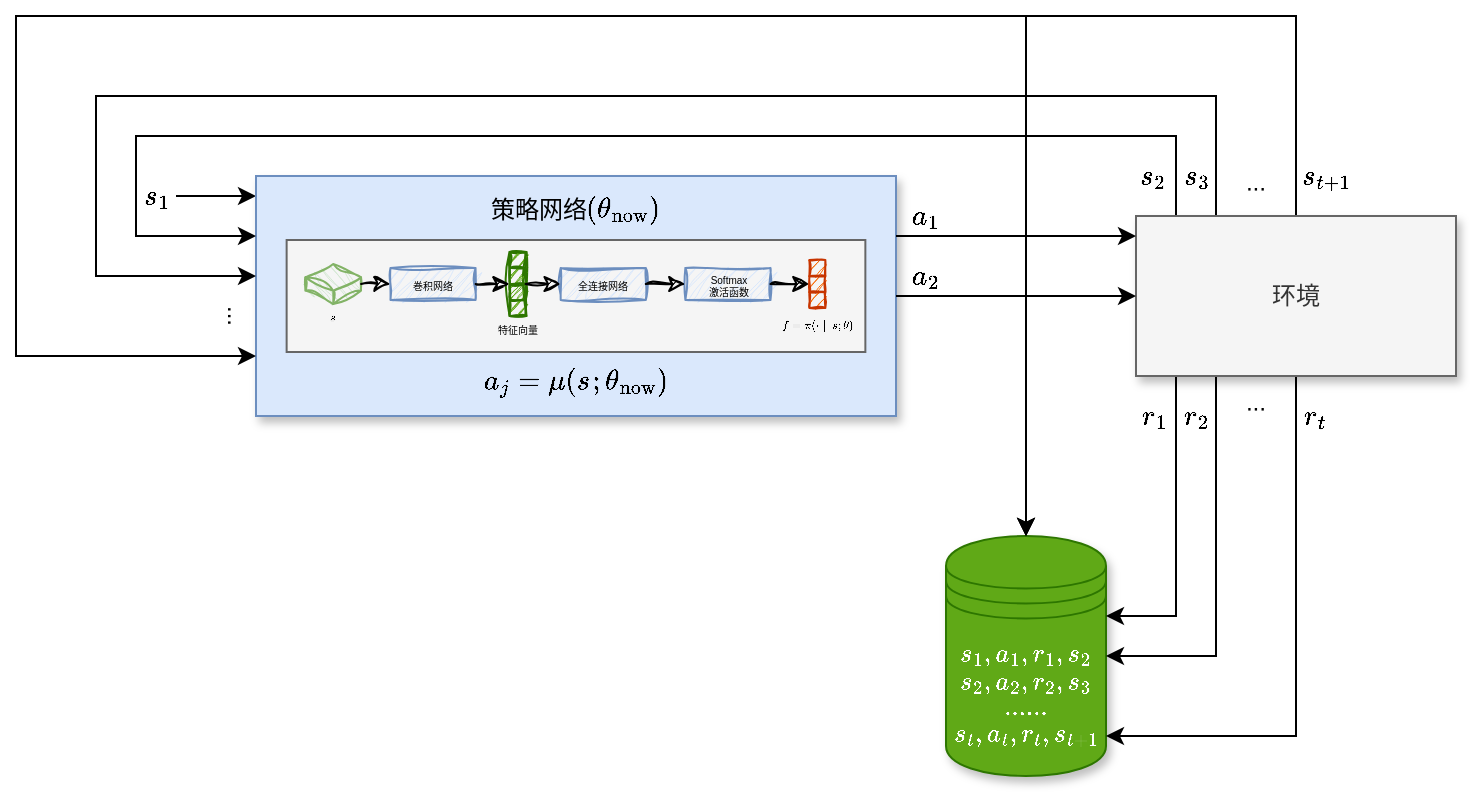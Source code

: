 <mxfile version="22.1.11" type="github" pages="2">
  <diagram name="第 1 页" id="D8CwGveDmH4_T83zukJF">
    <mxGraphModel dx="1163" dy="1472" grid="1" gridSize="10" guides="1" tooltips="1" connect="1" arrows="1" fold="1" page="1" pageScale="1" pageWidth="1169" pageHeight="827" math="1" shadow="0">
      <root>
        <mxCell id="0" />
        <mxCell id="1" parent="0" />
        <mxCell id="J2k-B5QdtApuFqRNuriJ-1" value="&lt;div style=&quot;font-size: 11px;&quot;&gt;&lt;font style=&quot;font-size: 11px;&quot;&gt;`s_1,a_1,r_1,s_{2}`&lt;/font&gt;&lt;/div&gt;&lt;div style=&quot;font-size: 11px;&quot;&gt;&lt;font style=&quot;font-size: 11px;&quot;&gt;`s_2,a_2,r_2,s_{3}`&lt;/font&gt;&lt;/div&gt;&lt;div style=&quot;font-size: 11px;&quot;&gt;&lt;font style=&quot;font-size: 11px;&quot;&gt;`......`&lt;br&gt;&lt;/font&gt;&lt;/div&gt;&lt;div style=&quot;font-size: 11px;&quot;&gt;&lt;font style=&quot;font-size: 11px;&quot;&gt;`s_t,a_t,r_t,s_{t+1}`&lt;/font&gt;&lt;/div&gt;" style="shape=datastore;whiteSpace=wrap;html=1;fillColor=#60a917;strokeColor=#2D7600;fontColor=#ffffff;shadow=1;" parent="1" vertex="1">
          <mxGeometry x="545" y="160" width="80" height="120" as="geometry" />
        </mxCell>
        <mxCell id="J2k-B5QdtApuFqRNuriJ-30" style="edgeStyle=orthogonalEdgeStyle;rounded=0;orthogonalLoop=1;jettySize=auto;html=1;" parent="1" source="J2k-B5QdtApuFqRNuriJ-2" target="J2k-B5QdtApuFqRNuriJ-4" edge="1">
          <mxGeometry relative="1" as="geometry">
            <Array as="points">
              <mxPoint x="190" y="-10" />
              <mxPoint x="190" y="-10" />
            </Array>
          </mxGeometry>
        </mxCell>
        <mxCell id="J2k-B5QdtApuFqRNuriJ-2" value="`s_1`" style="text;strokeColor=none;align=center;fillColor=none;html=1;verticalAlign=middle;whiteSpace=wrap;rounded=0;" parent="1" vertex="1">
          <mxGeometry x="140" y="-20" width="20" height="20" as="geometry" />
        </mxCell>
        <mxCell id="J2k-B5QdtApuFqRNuriJ-3" value="" style="group;fillColor=#d5e8d4;strokeColor=#82b366;" parent="1" vertex="1" connectable="0">
          <mxGeometry x="200" y="-20" width="320" height="120" as="geometry" />
        </mxCell>
        <mxCell id="J2k-B5QdtApuFqRNuriJ-4" value="&lt;div&gt;策略网络`(\theta_{\text{now}})`&lt;/div&gt;&lt;div&gt;&lt;br&gt;&lt;/div&gt;&lt;div&gt;&lt;br&gt;&lt;/div&gt;&lt;div&gt;&lt;br&gt;&lt;/div&gt;&lt;div&gt;&lt;br&gt;&lt;/div&gt;&lt;div&gt;&lt;br&gt;&lt;/div&gt;&lt;div&gt;`a_{j} = \mu(s_{};\theta_{\text{now}})`&lt;br&gt;&lt;/div&gt;" style="rounded=0;whiteSpace=wrap;html=1;fillColor=#dae8fc;strokeColor=#6c8ebf;shadow=1;" parent="J2k-B5QdtApuFqRNuriJ-3" vertex="1">
          <mxGeometry width="320" height="120" as="geometry" />
        </mxCell>
        <mxCell id="J2k-B5QdtApuFqRNuriJ-5" value="" style="group" parent="J2k-B5QdtApuFqRNuriJ-3" vertex="1" connectable="0">
          <mxGeometry x="15.32" y="32" width="289.36" height="56" as="geometry" />
        </mxCell>
        <mxCell id="J2k-B5QdtApuFqRNuriJ-6" value="" style="rounded=0;whiteSpace=wrap;html=1;fillColor=#f5f5f5;fontColor=#333333;strokeColor=#666666;" parent="J2k-B5QdtApuFqRNuriJ-5" vertex="1">
          <mxGeometry width="289.36" height="56" as="geometry" />
        </mxCell>
        <mxCell id="J2k-B5QdtApuFqRNuriJ-7" value="" style="html=1;shape=mxgraph.basic.isocube;isoAngle=15;flipH=1;flipV=0;fillColor=#d5e8d4;strokeColor=#82b366;shadow=0;fontSize=5;sketch=1;curveFitting=1;jiggle=2;" parent="J2k-B5QdtApuFqRNuriJ-5" vertex="1">
          <mxGeometry x="9.36" y="12" width="27.853" height="20" as="geometry" />
        </mxCell>
        <mxCell id="J2k-B5QdtApuFqRNuriJ-8" value="巻积网络" style="rounded=0;whiteSpace=wrap;html=1;fillColor=#dae8fc;strokeColor=#6c8ebf;shadow=0;fontSize=5;sketch=1;curveFitting=1;jiggle=2;" parent="J2k-B5QdtApuFqRNuriJ-5" vertex="1">
          <mxGeometry x="51.913" y="14" width="42.553" height="16" as="geometry" />
        </mxCell>
        <mxCell id="J2k-B5QdtApuFqRNuriJ-9" style="rounded=0;orthogonalLoop=1;jettySize=auto;html=1;entryX=0;entryY=0.5;entryDx=0;entryDy=0;fontSize=5;sketch=1;curveFitting=1;jiggle=2;" parent="J2k-B5QdtApuFqRNuriJ-5" source="J2k-B5QdtApuFqRNuriJ-7" target="J2k-B5QdtApuFqRNuriJ-8" edge="1">
          <mxGeometry relative="1" as="geometry" />
        </mxCell>
        <mxCell id="J2k-B5QdtApuFqRNuriJ-10" value="全连接网络" style="rounded=0;whiteSpace=wrap;html=1;fillColor=#dae8fc;strokeColor=#6c8ebf;shadow=0;fontSize=5;sketch=1;curveFitting=1;jiggle=2;" parent="J2k-B5QdtApuFqRNuriJ-5" vertex="1">
          <mxGeometry x="137.02" y="14" width="42.553" height="16" as="geometry" />
        </mxCell>
        <mxCell id="J2k-B5QdtApuFqRNuriJ-11" value="`s`" style="text;strokeColor=none;align=center;fillColor=none;html=1;verticalAlign=middle;whiteSpace=wrap;rounded=0;shadow=0;fontSize=5;sketch=1;curveFitting=1;jiggle=2;" parent="J2k-B5QdtApuFqRNuriJ-5" vertex="1">
          <mxGeometry x="14.773" y="30" width="17.021" height="16" as="geometry" />
        </mxCell>
        <mxCell id="J2k-B5QdtApuFqRNuriJ-12" value="特征向量" style="text;strokeColor=none;align=center;fillColor=none;html=1;verticalAlign=middle;whiteSpace=wrap;rounded=0;shadow=0;fontSize=5;sketch=1;curveFitting=1;jiggle=2;" parent="J2k-B5QdtApuFqRNuriJ-5" vertex="1">
          <mxGeometry x="102.977" y="40" width="25.532" height="8" as="geometry" />
        </mxCell>
        <mxCell id="J2k-B5QdtApuFqRNuriJ-13" value="" style="group;fontSize=5;sketch=1;curveFitting=1;jiggle=2;" parent="J2k-B5QdtApuFqRNuriJ-5" vertex="1" connectable="0">
          <mxGeometry x="111.488" y="6" width="8.511" height="32" as="geometry" />
        </mxCell>
        <mxCell id="J2k-B5QdtApuFqRNuriJ-14" value="" style="group;fillColor=#60a917;strokeColor=#2D7600;fontColor=#ffffff;container=0;fontSize=5;sketch=1;curveFitting=1;jiggle=2;" parent="J2k-B5QdtApuFqRNuriJ-13" vertex="1" connectable="0">
          <mxGeometry width="8.511" height="32" as="geometry" />
        </mxCell>
        <mxCell id="J2k-B5QdtApuFqRNuriJ-15" value="" style="whiteSpace=wrap;html=1;aspect=fixed;fillColor=#60a917;fontColor=#ffffff;strokeColor=#2D7600;fontSize=5;sketch=1;curveFitting=1;jiggle=2;" parent="J2k-B5QdtApuFqRNuriJ-13" vertex="1">
          <mxGeometry width="8" height="8" as="geometry" />
        </mxCell>
        <mxCell id="J2k-B5QdtApuFqRNuriJ-16" value="" style="whiteSpace=wrap;html=1;aspect=fixed;fillColor=#60a917;fontColor=#ffffff;strokeColor=#2D7600;fontSize=5;sketch=1;curveFitting=1;jiggle=2;" parent="J2k-B5QdtApuFqRNuriJ-13" vertex="1">
          <mxGeometry y="8" width="8" height="8" as="geometry" />
        </mxCell>
        <mxCell id="J2k-B5QdtApuFqRNuriJ-17" style="edgeStyle=orthogonalEdgeStyle;rounded=0;orthogonalLoop=1;jettySize=auto;html=1;exitX=0.5;exitY=0;exitDx=0;exitDy=0;sketch=1;curveFitting=1;jiggle=2;" parent="J2k-B5QdtApuFqRNuriJ-13" source="J2k-B5QdtApuFqRNuriJ-18" edge="1">
          <mxGeometry relative="1" as="geometry">
            <mxPoint x="4.035" y="16.047" as="targetPoint" />
          </mxGeometry>
        </mxCell>
        <mxCell id="J2k-B5QdtApuFqRNuriJ-18" value="" style="whiteSpace=wrap;html=1;aspect=fixed;fillColor=#60a917;fontColor=#ffffff;strokeColor=#2D7600;fontSize=5;sketch=1;curveFitting=1;jiggle=2;" parent="J2k-B5QdtApuFqRNuriJ-13" vertex="1">
          <mxGeometry y="16" width="8" height="8" as="geometry" />
        </mxCell>
        <mxCell id="J2k-B5QdtApuFqRNuriJ-19" value="" style="whiteSpace=wrap;html=1;aspect=fixed;fillColor=#60a917;fontColor=#ffffff;strokeColor=#2D7600;fontSize=5;sketch=1;curveFitting=1;jiggle=2;" parent="J2k-B5QdtApuFqRNuriJ-13" vertex="1">
          <mxGeometry y="24" width="8" height="8" as="geometry" />
        </mxCell>
        <mxCell id="J2k-B5QdtApuFqRNuriJ-20" style="rounded=0;orthogonalLoop=1;jettySize=auto;html=1;entryX=0;entryY=0;entryDx=0;entryDy=0;sketch=1;curveFitting=1;jiggle=2;" parent="J2k-B5QdtApuFqRNuriJ-5" source="J2k-B5QdtApuFqRNuriJ-8" target="J2k-B5QdtApuFqRNuriJ-18" edge="1">
          <mxGeometry relative="1" as="geometry" />
        </mxCell>
        <mxCell id="J2k-B5QdtApuFqRNuriJ-21" style="rounded=0;orthogonalLoop=1;jettySize=auto;html=1;entryX=0;entryY=0.5;entryDx=0;entryDy=0;fontSize=5;sketch=1;curveFitting=1;jiggle=2;exitX=1;exitY=0;exitDx=0;exitDy=0;" parent="J2k-B5QdtApuFqRNuriJ-5" source="J2k-B5QdtApuFqRNuriJ-18" target="J2k-B5QdtApuFqRNuriJ-10" edge="1">
          <mxGeometry relative="1" as="geometry" />
        </mxCell>
        <mxCell id="J2k-B5QdtApuFqRNuriJ-22" value="&lt;div&gt;Softmax&lt;/div&gt;&lt;div&gt;激活函数&lt;br&gt;&lt;/div&gt;" style="rounded=0;whiteSpace=wrap;html=1;fillColor=#dae8fc;strokeColor=#6c8ebf;shadow=0;fontSize=5;sketch=1;curveFitting=1;jiggle=2;" parent="J2k-B5QdtApuFqRNuriJ-5" vertex="1">
          <mxGeometry x="199.36" y="14" width="42.553" height="16" as="geometry" />
        </mxCell>
        <mxCell id="J2k-B5QdtApuFqRNuriJ-23" style="rounded=0;orthogonalLoop=1;jettySize=auto;html=1;entryX=0;entryY=0.5;entryDx=0;entryDy=0;sketch=1;curveFitting=1;jiggle=2;" parent="J2k-B5QdtApuFqRNuriJ-5" source="J2k-B5QdtApuFqRNuriJ-10" target="J2k-B5QdtApuFqRNuriJ-22" edge="1">
          <mxGeometry relative="1" as="geometry" />
        </mxCell>
        <mxCell id="J2k-B5QdtApuFqRNuriJ-24" value="" style="whiteSpace=wrap;html=1;aspect=fixed;fillColor=#fa6800;strokeColor=#C73500;fontSize=5;sketch=1;curveFitting=1;jiggle=2;fontColor=#000000;" parent="J2k-B5QdtApuFqRNuriJ-5" vertex="1">
          <mxGeometry x="261.358" y="10" width="8" height="8" as="geometry" />
        </mxCell>
        <mxCell id="J2k-B5QdtApuFqRNuriJ-25" style="edgeStyle=orthogonalEdgeStyle;rounded=0;orthogonalLoop=1;jettySize=auto;html=1;exitX=0.5;exitY=0;exitDx=0;exitDy=0;fillColor=#fa6800;strokeColor=#C73500;sketch=1;curveFitting=1;jiggle=2;" parent="J2k-B5QdtApuFqRNuriJ-5" source="J2k-B5QdtApuFqRNuriJ-26" edge="1">
          <mxGeometry relative="1" as="geometry">
            <mxPoint x="265.393" y="18.047" as="targetPoint" />
          </mxGeometry>
        </mxCell>
        <mxCell id="J2k-B5QdtApuFqRNuriJ-26" value="" style="whiteSpace=wrap;html=1;aspect=fixed;fillColor=#fa6800;strokeColor=#C73500;fontSize=5;sketch=1;curveFitting=1;jiggle=2;fontColor=#000000;" parent="J2k-B5QdtApuFqRNuriJ-5" vertex="1">
          <mxGeometry x="261.358" y="18" width="8" height="8" as="geometry" />
        </mxCell>
        <mxCell id="J2k-B5QdtApuFqRNuriJ-27" style="rounded=0;orthogonalLoop=1;jettySize=auto;html=1;entryX=0;entryY=0.5;entryDx=0;entryDy=0;sketch=1;curveFitting=1;jiggle=2;" parent="J2k-B5QdtApuFqRNuriJ-5" source="J2k-B5QdtApuFqRNuriJ-22" target="J2k-B5QdtApuFqRNuriJ-26" edge="1">
          <mxGeometry relative="1" as="geometry" />
        </mxCell>
        <mxCell id="J2k-B5QdtApuFqRNuriJ-28" value="" style="whiteSpace=wrap;html=1;aspect=fixed;fillColor=#fa6800;strokeColor=#C73500;fontSize=5;sketch=1;curveFitting=1;jiggle=2;fontColor=#000000;" parent="J2k-B5QdtApuFqRNuriJ-5" vertex="1">
          <mxGeometry x="261.358" y="26" width="8" height="8" as="geometry" />
        </mxCell>
        <mxCell id="J2k-B5QdtApuFqRNuriJ-29" value="`f=\pi(\cdot |&amp;nbsp; s;\theta)`" style="text;strokeColor=none;align=center;fillColor=none;html=1;verticalAlign=middle;whiteSpace=wrap;rounded=0;shadow=0;fontSize=5;sketch=1;curveFitting=1;jiggle=2;" parent="J2k-B5QdtApuFqRNuriJ-5" vertex="1">
          <mxGeometry x="246.36" y="38" width="36.77" height="8" as="geometry" />
        </mxCell>
        <mxCell id="20l186AyUBWjV1ZEdmFi-3" style="edgeStyle=orthogonalEdgeStyle;rounded=0;orthogonalLoop=1;jettySize=auto;html=1;" edge="1" parent="1" source="J2k-B5QdtApuFqRNuriJ-32" target="J2k-B5QdtApuFqRNuriJ-1">
          <mxGeometry relative="1" as="geometry">
            <Array as="points">
              <mxPoint x="660" y="200" />
            </Array>
          </mxGeometry>
        </mxCell>
        <mxCell id="20l186AyUBWjV1ZEdmFi-6" style="edgeStyle=orthogonalEdgeStyle;rounded=0;orthogonalLoop=1;jettySize=auto;html=1;entryX=0;entryY=0.25;entryDx=0;entryDy=0;" edge="1" parent="1" source="J2k-B5QdtApuFqRNuriJ-32" target="J2k-B5QdtApuFqRNuriJ-4">
          <mxGeometry relative="1" as="geometry">
            <Array as="points">
              <mxPoint x="660" y="-40" />
              <mxPoint x="140" y="-40" />
              <mxPoint x="140" y="10" />
            </Array>
          </mxGeometry>
        </mxCell>
        <mxCell id="20l186AyUBWjV1ZEdmFi-8" style="edgeStyle=orthogonalEdgeStyle;rounded=0;orthogonalLoop=1;jettySize=auto;html=1;" edge="1" parent="1" source="J2k-B5QdtApuFqRNuriJ-32" target="J2k-B5QdtApuFqRNuriJ-1">
          <mxGeometry relative="1" as="geometry">
            <Array as="points">
              <mxPoint x="660" y="-40" />
              <mxPoint x="585" y="-40" />
            </Array>
          </mxGeometry>
        </mxCell>
        <mxCell id="20l186AyUBWjV1ZEdmFi-11" style="edgeStyle=orthogonalEdgeStyle;rounded=0;orthogonalLoop=1;jettySize=auto;html=1;" edge="1" parent="1" source="J2k-B5QdtApuFqRNuriJ-32" target="J2k-B5QdtApuFqRNuriJ-4">
          <mxGeometry relative="1" as="geometry">
            <Array as="points">
              <mxPoint x="680" y="-60" />
              <mxPoint x="120" y="-60" />
              <mxPoint x="120" y="30" />
            </Array>
          </mxGeometry>
        </mxCell>
        <mxCell id="20l186AyUBWjV1ZEdmFi-13" style="edgeStyle=orthogonalEdgeStyle;rounded=0;orthogonalLoop=1;jettySize=auto;html=1;exitX=0.25;exitY=1;exitDx=0;exitDy=0;entryX=1;entryY=0.5;entryDx=0;entryDy=0;" edge="1" parent="1" source="J2k-B5QdtApuFqRNuriJ-32" target="J2k-B5QdtApuFqRNuriJ-1">
          <mxGeometry relative="1" as="geometry" />
        </mxCell>
        <mxCell id="20l186AyUBWjV1ZEdmFi-15" style="edgeStyle=orthogonalEdgeStyle;rounded=0;orthogonalLoop=1;jettySize=auto;html=1;entryX=0.5;entryY=0;entryDx=0;entryDy=0;" edge="1" parent="1" source="J2k-B5QdtApuFqRNuriJ-32" target="J2k-B5QdtApuFqRNuriJ-1">
          <mxGeometry relative="1" as="geometry">
            <Array as="points">
              <mxPoint x="680" y="-60" />
              <mxPoint x="585" y="-60" />
            </Array>
          </mxGeometry>
        </mxCell>
        <mxCell id="20l186AyUBWjV1ZEdmFi-16" style="edgeStyle=orthogonalEdgeStyle;rounded=0;orthogonalLoop=1;jettySize=auto;html=1;" edge="1" parent="1" source="J2k-B5QdtApuFqRNuriJ-32" target="J2k-B5QdtApuFqRNuriJ-4">
          <mxGeometry relative="1" as="geometry">
            <Array as="points">
              <mxPoint x="720" y="-100" />
              <mxPoint x="80" y="-100" />
              <mxPoint x="80" y="70" />
            </Array>
          </mxGeometry>
        </mxCell>
        <mxCell id="20l186AyUBWjV1ZEdmFi-20" style="edgeStyle=orthogonalEdgeStyle;rounded=0;orthogonalLoop=1;jettySize=auto;html=1;exitX=0.5;exitY=0;exitDx=0;exitDy=0;entryX=0.5;entryY=0;entryDx=0;entryDy=0;" edge="1" parent="1" source="J2k-B5QdtApuFqRNuriJ-32" target="J2k-B5QdtApuFqRNuriJ-1">
          <mxGeometry relative="1" as="geometry">
            <Array as="points">
              <mxPoint x="720" y="-100" />
              <mxPoint x="585" y="-100" />
            </Array>
          </mxGeometry>
        </mxCell>
        <mxCell id="20l186AyUBWjV1ZEdmFi-21" style="edgeStyle=orthogonalEdgeStyle;rounded=0;orthogonalLoop=1;jettySize=auto;html=1;" edge="1" parent="1" source="J2k-B5QdtApuFqRNuriJ-32" target="J2k-B5QdtApuFqRNuriJ-1">
          <mxGeometry relative="1" as="geometry">
            <Array as="points">
              <mxPoint x="720" y="260" />
            </Array>
          </mxGeometry>
        </mxCell>
        <mxCell id="J2k-B5QdtApuFqRNuriJ-32" value="环境" style="rounded=0;whiteSpace=wrap;html=1;fillColor=#f5f5f5;fontColor=#333333;strokeColor=#666666;shadow=1;" parent="1" vertex="1">
          <mxGeometry x="640" width="160" height="80" as="geometry" />
        </mxCell>
        <mxCell id="J2k-B5QdtApuFqRNuriJ-31" style="edgeStyle=orthogonalEdgeStyle;rounded=0;orthogonalLoop=1;jettySize=auto;html=1;exitX=1;exitY=0.25;exitDx=0;exitDy=0;" parent="1" source="J2k-B5QdtApuFqRNuriJ-4" target="J2k-B5QdtApuFqRNuriJ-32" edge="1">
          <mxGeometry relative="1" as="geometry">
            <mxPoint x="590" y="170" as="targetPoint" />
            <Array as="points">
              <mxPoint x="620" y="10" />
              <mxPoint x="620" y="10" />
            </Array>
          </mxGeometry>
        </mxCell>
        <mxCell id="20l186AyUBWjV1ZEdmFi-2" value="`a_1`" style="text;strokeColor=none;align=center;fillColor=none;html=1;verticalAlign=middle;whiteSpace=wrap;rounded=0;" vertex="1" parent="1">
          <mxGeometry x="525" y="-10" width="20" height="20" as="geometry" />
        </mxCell>
        <mxCell id="20l186AyUBWjV1ZEdmFi-4" value="`r_1`" style="text;strokeColor=none;align=center;fillColor=none;html=1;verticalAlign=middle;whiteSpace=wrap;rounded=0;" vertex="1" parent="1">
          <mxGeometry x="638.5" y="90" width="20" height="20" as="geometry" />
        </mxCell>
        <mxCell id="20l186AyUBWjV1ZEdmFi-7" value="`s_2`" style="text;strokeColor=none;align=center;fillColor=none;html=1;verticalAlign=middle;whiteSpace=wrap;rounded=0;" vertex="1" parent="1">
          <mxGeometry x="640" y="-30" width="17" height="20" as="geometry" />
        </mxCell>
        <mxCell id="20l186AyUBWjV1ZEdmFi-9" style="edgeStyle=orthogonalEdgeStyle;rounded=0;orthogonalLoop=1;jettySize=auto;html=1;exitX=1;exitY=0.5;exitDx=0;exitDy=0;entryX=0;entryY=0.5;entryDx=0;entryDy=0;" edge="1" parent="1" source="J2k-B5QdtApuFqRNuriJ-4" target="J2k-B5QdtApuFqRNuriJ-32">
          <mxGeometry relative="1" as="geometry" />
        </mxCell>
        <mxCell id="20l186AyUBWjV1ZEdmFi-10" value="`a_2`" style="text;strokeColor=none;align=center;fillColor=none;html=1;verticalAlign=middle;whiteSpace=wrap;rounded=0;" vertex="1" parent="1">
          <mxGeometry x="525" y="20" width="20" height="20" as="geometry" />
        </mxCell>
        <mxCell id="20l186AyUBWjV1ZEdmFi-12" value="`s_3`" style="text;strokeColor=none;align=center;fillColor=none;html=1;verticalAlign=middle;whiteSpace=wrap;rounded=0;" vertex="1" parent="1">
          <mxGeometry x="660" y="-30" width="20" height="20" as="geometry" />
        </mxCell>
        <mxCell id="20l186AyUBWjV1ZEdmFi-14" value="`r_2`" style="text;strokeColor=none;align=center;fillColor=none;html=1;verticalAlign=middle;whiteSpace=wrap;rounded=0;" vertex="1" parent="1">
          <mxGeometry x="660" y="90" width="20" height="20" as="geometry" />
        </mxCell>
        <mxCell id="20l186AyUBWjV1ZEdmFi-17" value="..." style="text;strokeColor=none;align=center;fillColor=none;html=1;verticalAlign=middle;whiteSpace=wrap;rounded=0;rotation=180;" vertex="1" parent="1">
          <mxGeometry x="690" y="-20" width="20" height="20" as="geometry" />
        </mxCell>
        <mxCell id="20l186AyUBWjV1ZEdmFi-18" value="..." style="text;strokeColor=none;align=center;fillColor=none;html=1;verticalAlign=middle;whiteSpace=wrap;rounded=0;rotation=90;" vertex="1" parent="1">
          <mxGeometry x="180" y="40" width="20" height="20" as="geometry" />
        </mxCell>
        <mxCell id="20l186AyUBWjV1ZEdmFi-19" value="`s_{t+1}`" style="text;strokeColor=none;align=center;fillColor=none;html=1;verticalAlign=middle;whiteSpace=wrap;rounded=0;" vertex="1" parent="1">
          <mxGeometry x="720" y="-30" width="30" height="20" as="geometry" />
        </mxCell>
        <mxCell id="20l186AyUBWjV1ZEdmFi-23" value="`r_t`" style="text;strokeColor=none;align=center;fillColor=none;html=1;verticalAlign=middle;whiteSpace=wrap;rounded=0;" vertex="1" parent="1">
          <mxGeometry x="720" y="90" width="20" height="20" as="geometry" />
        </mxCell>
        <mxCell id="20l186AyUBWjV1ZEdmFi-24" value="..." style="text;strokeColor=none;align=center;fillColor=none;html=1;verticalAlign=middle;whiteSpace=wrap;rounded=0;rotation=180;" vertex="1" parent="1">
          <mxGeometry x="690" y="90" width="20" height="20" as="geometry" />
        </mxCell>
      </root>
    </mxGraphModel>
  </diagram>
  <diagram id="BKZ8cblx9A8lKbo_8GUY" name="PPO-Penalty">
    <mxGraphModel dx="744" dy="1645" grid="1" gridSize="10" guides="1" tooltips="1" connect="1" arrows="1" fold="1" page="1" pageScale="1" pageWidth="827" pageHeight="1169" math="1" shadow="0">
      <root>
        <mxCell id="0" />
        <mxCell id="1" parent="0" />
        <mxCell id="Z2PP_-aqemVjIllpcwVC-1" value="&lt;div style=&quot;font-size: 11px;&quot;&gt;&lt;font style=&quot;font-size: 11px;&quot;&gt;`s_1,a_1,r_1,s_{2}`&lt;/font&gt;&lt;/div&gt;&lt;div style=&quot;font-size: 11px;&quot;&gt;&lt;font style=&quot;font-size: 11px;&quot;&gt;`s_2,a_2,r_2,s_{3}`&lt;/font&gt;&lt;/div&gt;&lt;div style=&quot;font-size: 11px;&quot;&gt;&lt;font style=&quot;font-size: 11px;&quot;&gt;`......`&lt;br&gt;&lt;/font&gt;&lt;/div&gt;&lt;div style=&quot;font-size: 11px;&quot;&gt;&lt;font style=&quot;font-size: 11px;&quot;&gt;`s_t,a_t,r_t,s_{t+1}`&lt;/font&gt;&lt;/div&gt;" style="shape=datastore;whiteSpace=wrap;html=1;fillColor=#60a917;strokeColor=#2D7600;fontColor=#ffffff;shadow=1;" vertex="1" parent="1">
          <mxGeometry x="520" y="160" width="80" height="120" as="geometry" />
        </mxCell>
        <mxCell id="Z2PP_-aqemVjIllpcwVC-2" style="edgeStyle=orthogonalEdgeStyle;rounded=0;orthogonalLoop=1;jettySize=auto;html=1;" edge="1" parent="1" source="Z2PP_-aqemVjIllpcwVC-3" target="Z2PP_-aqemVjIllpcwVC-5">
          <mxGeometry relative="1" as="geometry">
            <Array as="points">
              <mxPoint x="140" y="10" />
              <mxPoint x="140" y="10" />
            </Array>
          </mxGeometry>
        </mxCell>
        <mxCell id="Z2PP_-aqemVjIllpcwVC-3" value="`s_1`" style="text;strokeColor=none;align=center;fillColor=none;html=1;verticalAlign=middle;whiteSpace=wrap;rounded=0;" vertex="1" parent="1">
          <mxGeometry x="100" width="20" height="20" as="geometry" />
        </mxCell>
        <mxCell id="Z2PP_-aqemVjIllpcwVC-4" value="" style="group;fillColor=#d5e8d4;strokeColor=#82b366;" vertex="1" connectable="0" parent="1">
          <mxGeometry x="200" y="-20" width="320" height="120" as="geometry" />
        </mxCell>
        <mxCell id="Z2PP_-aqemVjIllpcwVC-5" value="&lt;div&gt;策略网络`(\theta_{\text{now}})`&lt;/div&gt;&lt;div&gt;&lt;br&gt;&lt;/div&gt;&lt;div&gt;&lt;br&gt;&lt;/div&gt;&lt;div&gt;&lt;br&gt;&lt;/div&gt;&lt;div&gt;&lt;br&gt;&lt;/div&gt;&lt;div&gt;&lt;br&gt;&lt;/div&gt;&lt;div&gt;`a_{j} = \mu(s_{};\theta_{\text{now}})`&lt;br&gt;&lt;/div&gt;" style="rounded=0;whiteSpace=wrap;html=1;fillColor=#dae8fc;strokeColor=#6c8ebf;shadow=1;" vertex="1" parent="Z2PP_-aqemVjIllpcwVC-4">
          <mxGeometry width="320" height="120" as="geometry" />
        </mxCell>
        <mxCell id="Z2PP_-aqemVjIllpcwVC-6" value="" style="group" vertex="1" connectable="0" parent="Z2PP_-aqemVjIllpcwVC-4">
          <mxGeometry x="15.32" y="32" width="289.36" height="56" as="geometry" />
        </mxCell>
        <mxCell id="Z2PP_-aqemVjIllpcwVC-7" value="" style="rounded=0;whiteSpace=wrap;html=1;fillColor=#f5f5f5;fontColor=#333333;strokeColor=#666666;" vertex="1" parent="Z2PP_-aqemVjIllpcwVC-6">
          <mxGeometry width="289.36" height="56" as="geometry" />
        </mxCell>
        <mxCell id="Z2PP_-aqemVjIllpcwVC-8" value="" style="html=1;shape=mxgraph.basic.isocube;isoAngle=15;flipH=1;flipV=0;fillColor=#d5e8d4;strokeColor=#82b366;shadow=0;fontSize=5;sketch=1;curveFitting=1;jiggle=2;" vertex="1" parent="Z2PP_-aqemVjIllpcwVC-6">
          <mxGeometry x="9.36" y="12" width="27.853" height="20" as="geometry" />
        </mxCell>
        <mxCell id="Z2PP_-aqemVjIllpcwVC-9" value="巻积网络" style="rounded=0;whiteSpace=wrap;html=1;fillColor=#dae8fc;strokeColor=#6c8ebf;shadow=0;fontSize=5;sketch=1;curveFitting=1;jiggle=2;" vertex="1" parent="Z2PP_-aqemVjIllpcwVC-6">
          <mxGeometry x="51.913" y="14" width="42.553" height="16" as="geometry" />
        </mxCell>
        <mxCell id="Z2PP_-aqemVjIllpcwVC-10" style="rounded=0;orthogonalLoop=1;jettySize=auto;html=1;entryX=0;entryY=0.5;entryDx=0;entryDy=0;fontSize=5;sketch=1;curveFitting=1;jiggle=2;" edge="1" parent="Z2PP_-aqemVjIllpcwVC-6" source="Z2PP_-aqemVjIllpcwVC-8" target="Z2PP_-aqemVjIllpcwVC-9">
          <mxGeometry relative="1" as="geometry" />
        </mxCell>
        <mxCell id="Z2PP_-aqemVjIllpcwVC-11" value="全连接网络" style="rounded=0;whiteSpace=wrap;html=1;fillColor=#dae8fc;strokeColor=#6c8ebf;shadow=0;fontSize=5;sketch=1;curveFitting=1;jiggle=2;" vertex="1" parent="Z2PP_-aqemVjIllpcwVC-6">
          <mxGeometry x="137.02" y="14" width="42.553" height="16" as="geometry" />
        </mxCell>
        <mxCell id="Z2PP_-aqemVjIllpcwVC-12" value="`s`" style="text;strokeColor=none;align=center;fillColor=none;html=1;verticalAlign=middle;whiteSpace=wrap;rounded=0;shadow=0;fontSize=5;sketch=1;curveFitting=1;jiggle=2;" vertex="1" parent="Z2PP_-aqemVjIllpcwVC-6">
          <mxGeometry x="14.773" y="30" width="17.021" height="16" as="geometry" />
        </mxCell>
        <mxCell id="Z2PP_-aqemVjIllpcwVC-13" value="特征向量" style="text;strokeColor=none;align=center;fillColor=none;html=1;verticalAlign=middle;whiteSpace=wrap;rounded=0;shadow=0;fontSize=5;sketch=1;curveFitting=1;jiggle=2;" vertex="1" parent="Z2PP_-aqemVjIllpcwVC-6">
          <mxGeometry x="102.977" y="40" width="25.532" height="8" as="geometry" />
        </mxCell>
        <mxCell id="Z2PP_-aqemVjIllpcwVC-14" value="" style="group;fontSize=5;sketch=1;curveFitting=1;jiggle=2;" vertex="1" connectable="0" parent="Z2PP_-aqemVjIllpcwVC-6">
          <mxGeometry x="111.488" y="6" width="8.511" height="32" as="geometry" />
        </mxCell>
        <mxCell id="Z2PP_-aqemVjIllpcwVC-15" value="" style="group;fillColor=#60a917;strokeColor=#2D7600;fontColor=#ffffff;container=0;fontSize=5;sketch=1;curveFitting=1;jiggle=2;" vertex="1" connectable="0" parent="Z2PP_-aqemVjIllpcwVC-14">
          <mxGeometry width="8.511" height="32" as="geometry" />
        </mxCell>
        <mxCell id="Z2PP_-aqemVjIllpcwVC-16" value="" style="whiteSpace=wrap;html=1;aspect=fixed;fillColor=#60a917;fontColor=#ffffff;strokeColor=#2D7600;fontSize=5;sketch=1;curveFitting=1;jiggle=2;" vertex="1" parent="Z2PP_-aqemVjIllpcwVC-14">
          <mxGeometry width="8" height="8" as="geometry" />
        </mxCell>
        <mxCell id="Z2PP_-aqemVjIllpcwVC-17" value="" style="whiteSpace=wrap;html=1;aspect=fixed;fillColor=#60a917;fontColor=#ffffff;strokeColor=#2D7600;fontSize=5;sketch=1;curveFitting=1;jiggle=2;" vertex="1" parent="Z2PP_-aqemVjIllpcwVC-14">
          <mxGeometry y="8" width="8" height="8" as="geometry" />
        </mxCell>
        <mxCell id="Z2PP_-aqemVjIllpcwVC-18" style="edgeStyle=orthogonalEdgeStyle;rounded=0;orthogonalLoop=1;jettySize=auto;html=1;exitX=0.5;exitY=0;exitDx=0;exitDy=0;sketch=1;curveFitting=1;jiggle=2;" edge="1" parent="Z2PP_-aqemVjIllpcwVC-14" source="Z2PP_-aqemVjIllpcwVC-19">
          <mxGeometry relative="1" as="geometry">
            <mxPoint x="4.035" y="16.047" as="targetPoint" />
          </mxGeometry>
        </mxCell>
        <mxCell id="Z2PP_-aqemVjIllpcwVC-19" value="" style="whiteSpace=wrap;html=1;aspect=fixed;fillColor=#60a917;fontColor=#ffffff;strokeColor=#2D7600;fontSize=5;sketch=1;curveFitting=1;jiggle=2;" vertex="1" parent="Z2PP_-aqemVjIllpcwVC-14">
          <mxGeometry y="16" width="8" height="8" as="geometry" />
        </mxCell>
        <mxCell id="Z2PP_-aqemVjIllpcwVC-20" value="" style="whiteSpace=wrap;html=1;aspect=fixed;fillColor=#60a917;fontColor=#ffffff;strokeColor=#2D7600;fontSize=5;sketch=1;curveFitting=1;jiggle=2;" vertex="1" parent="Z2PP_-aqemVjIllpcwVC-14">
          <mxGeometry y="24" width="8" height="8" as="geometry" />
        </mxCell>
        <mxCell id="Z2PP_-aqemVjIllpcwVC-21" style="rounded=0;orthogonalLoop=1;jettySize=auto;html=1;entryX=0;entryY=0;entryDx=0;entryDy=0;sketch=1;curveFitting=1;jiggle=2;" edge="1" parent="Z2PP_-aqemVjIllpcwVC-6" source="Z2PP_-aqemVjIllpcwVC-9" target="Z2PP_-aqemVjIllpcwVC-19">
          <mxGeometry relative="1" as="geometry" />
        </mxCell>
        <mxCell id="Z2PP_-aqemVjIllpcwVC-22" style="rounded=0;orthogonalLoop=1;jettySize=auto;html=1;entryX=0;entryY=0.5;entryDx=0;entryDy=0;fontSize=5;sketch=1;curveFitting=1;jiggle=2;exitX=1;exitY=0;exitDx=0;exitDy=0;" edge="1" parent="Z2PP_-aqemVjIllpcwVC-6" source="Z2PP_-aqemVjIllpcwVC-19" target="Z2PP_-aqemVjIllpcwVC-11">
          <mxGeometry relative="1" as="geometry" />
        </mxCell>
        <mxCell id="Z2PP_-aqemVjIllpcwVC-23" value="&lt;div&gt;Softmax&lt;/div&gt;&lt;div&gt;激活函数&lt;br&gt;&lt;/div&gt;" style="rounded=0;whiteSpace=wrap;html=1;fillColor=#dae8fc;strokeColor=#6c8ebf;shadow=0;fontSize=5;sketch=1;curveFitting=1;jiggle=2;" vertex="1" parent="Z2PP_-aqemVjIllpcwVC-6">
          <mxGeometry x="199.36" y="14" width="42.553" height="16" as="geometry" />
        </mxCell>
        <mxCell id="Z2PP_-aqemVjIllpcwVC-24" style="rounded=0;orthogonalLoop=1;jettySize=auto;html=1;entryX=0;entryY=0.5;entryDx=0;entryDy=0;sketch=1;curveFitting=1;jiggle=2;" edge="1" parent="Z2PP_-aqemVjIllpcwVC-6" source="Z2PP_-aqemVjIllpcwVC-11" target="Z2PP_-aqemVjIllpcwVC-23">
          <mxGeometry relative="1" as="geometry" />
        </mxCell>
        <mxCell id="Z2PP_-aqemVjIllpcwVC-25" value="" style="whiteSpace=wrap;html=1;aspect=fixed;fillColor=#fa6800;strokeColor=#C73500;fontSize=5;sketch=1;curveFitting=1;jiggle=2;fontColor=#000000;" vertex="1" parent="Z2PP_-aqemVjIllpcwVC-6">
          <mxGeometry x="261.358" y="10" width="8" height="8" as="geometry" />
        </mxCell>
        <mxCell id="Z2PP_-aqemVjIllpcwVC-26" style="edgeStyle=orthogonalEdgeStyle;rounded=0;orthogonalLoop=1;jettySize=auto;html=1;exitX=0.5;exitY=0;exitDx=0;exitDy=0;fillColor=#fa6800;strokeColor=#C73500;sketch=1;curveFitting=1;jiggle=2;" edge="1" parent="Z2PP_-aqemVjIllpcwVC-6" source="Z2PP_-aqemVjIllpcwVC-27">
          <mxGeometry relative="1" as="geometry">
            <mxPoint x="265.393" y="18.047" as="targetPoint" />
          </mxGeometry>
        </mxCell>
        <mxCell id="Z2PP_-aqemVjIllpcwVC-27" value="" style="whiteSpace=wrap;html=1;aspect=fixed;fillColor=#fa6800;strokeColor=#C73500;fontSize=5;sketch=1;curveFitting=1;jiggle=2;fontColor=#000000;" vertex="1" parent="Z2PP_-aqemVjIllpcwVC-6">
          <mxGeometry x="261.358" y="18" width="8" height="8" as="geometry" />
        </mxCell>
        <mxCell id="Z2PP_-aqemVjIllpcwVC-28" style="rounded=0;orthogonalLoop=1;jettySize=auto;html=1;entryX=0;entryY=0.5;entryDx=0;entryDy=0;sketch=1;curveFitting=1;jiggle=2;" edge="1" parent="Z2PP_-aqemVjIllpcwVC-6" source="Z2PP_-aqemVjIllpcwVC-23" target="Z2PP_-aqemVjIllpcwVC-27">
          <mxGeometry relative="1" as="geometry" />
        </mxCell>
        <mxCell id="Z2PP_-aqemVjIllpcwVC-29" value="" style="whiteSpace=wrap;html=1;aspect=fixed;fillColor=#fa6800;strokeColor=#C73500;fontSize=5;sketch=1;curveFitting=1;jiggle=2;fontColor=#000000;" vertex="1" parent="Z2PP_-aqemVjIllpcwVC-6">
          <mxGeometry x="261.358" y="26" width="8" height="8" as="geometry" />
        </mxCell>
        <mxCell id="Z2PP_-aqemVjIllpcwVC-30" value="`f=\pi(\cdot |&amp;nbsp; s;\theta)`" style="text;strokeColor=none;align=center;fillColor=none;html=1;verticalAlign=middle;whiteSpace=wrap;rounded=0;shadow=0;fontSize=5;sketch=1;curveFitting=1;jiggle=2;" vertex="1" parent="Z2PP_-aqemVjIllpcwVC-6">
          <mxGeometry x="246.36" y="38" width="36.77" height="8" as="geometry" />
        </mxCell>
        <mxCell id="Z2PP_-aqemVjIllpcwVC-44" style="edgeStyle=orthogonalEdgeStyle;rounded=0;orthogonalLoop=1;jettySize=auto;html=1;entryX=1;entryY=0.3;entryDx=0;entryDy=0;" edge="1" parent="1" source="Z2PP_-aqemVjIllpcwVC-31" target="Z2PP_-aqemVjIllpcwVC-1">
          <mxGeometry relative="1" as="geometry">
            <Array as="points">
              <mxPoint x="800" y="10" />
              <mxPoint x="800" y="196" />
            </Array>
          </mxGeometry>
        </mxCell>
        <mxCell id="Z2PP_-aqemVjIllpcwVC-31" value="环境" style="rounded=0;whiteSpace=wrap;html=1;fillColor=#f5f5f5;fontColor=#333333;strokeColor=#666666;shadow=1;" vertex="1" parent="1">
          <mxGeometry x="600" width="160" height="80" as="geometry" />
        </mxCell>
        <mxCell id="Z2PP_-aqemVjIllpcwVC-40" style="edgeStyle=orthogonalEdgeStyle;rounded=0;orthogonalLoop=1;jettySize=auto;html=1;exitX=1;exitY=0.25;exitDx=0;exitDy=0;" edge="1" parent="1" source="Z2PP_-aqemVjIllpcwVC-5" target="Z2PP_-aqemVjIllpcwVC-31">
          <mxGeometry relative="1" as="geometry">
            <Array as="points">
              <mxPoint x="580" y="10" />
              <mxPoint x="580" y="10" />
            </Array>
          </mxGeometry>
        </mxCell>
        <mxCell id="Z2PP_-aqemVjIllpcwVC-41" value="`a_1`" style="text;strokeColor=none;align=center;fillColor=none;html=1;verticalAlign=middle;whiteSpace=wrap;rounded=0;" vertex="1" parent="1">
          <mxGeometry x="550" y="-10" width="20" height="20" as="geometry" />
        </mxCell>
        <mxCell id="Z2PP_-aqemVjIllpcwVC-43" style="edgeStyle=orthogonalEdgeStyle;rounded=0;orthogonalLoop=1;jettySize=auto;html=1;exitX=1;exitY=0.25;exitDx=0;exitDy=0;" edge="1" parent="1" source="Z2PP_-aqemVjIllpcwVC-5" target="Z2PP_-aqemVjIllpcwVC-1">
          <mxGeometry relative="1" as="geometry">
            <Array as="points">
              <mxPoint x="560" y="10" />
            </Array>
          </mxGeometry>
        </mxCell>
        <mxCell id="Z2PP_-aqemVjIllpcwVC-45" value="`r_1`" style="text;strokeColor=none;align=center;fillColor=none;html=1;verticalAlign=middle;whiteSpace=wrap;rounded=0;" vertex="1" parent="1">
          <mxGeometry x="770" y="-10" width="20" height="20" as="geometry" />
        </mxCell>
      </root>
    </mxGraphModel>
  </diagram>
</mxfile>
